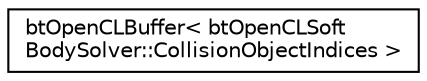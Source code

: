 digraph "Graphical Class Hierarchy"
{
  edge [fontname="Helvetica",fontsize="10",labelfontname="Helvetica",labelfontsize="10"];
  node [fontname="Helvetica",fontsize="10",shape=record];
  rankdir="LR";
  Node1 [label="btOpenCLBuffer\< btOpenCLSoft\lBodySolver::CollisionObjectIndices \>",height=0.2,width=0.4,color="black", fillcolor="white", style="filled",URL="$classbt_open_c_l_buffer.html"];
}

